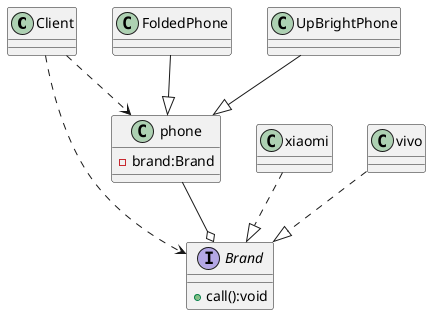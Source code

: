 @startuml
'https://plantuml.com/class-diagram

class Client{}

interface Brand{
    +call():void
}

class xiaomi{}

class vivo{}

xiaomi ..|> Brand
vivo ..|> Brand

class phone{
- brand:Brand
}

class FoldedPhone{}
class UpBrightPhone{}

FoldedPhone --|> phone
UpBrightPhone --|> phone

phone --o Brand
Client ..> phone
Client ..> Brand


@enduml